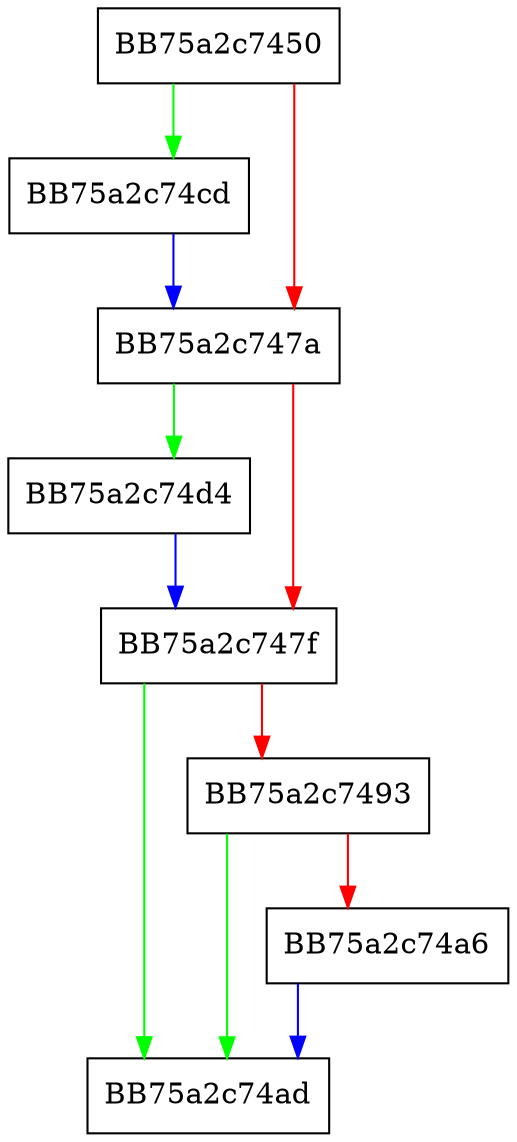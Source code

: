 digraph TestUfsPluginIdByDepth {
  node [shape="box"];
  graph [splines=ortho];
  BB75a2c7450 -> BB75a2c74cd [color="green"];
  BB75a2c7450 -> BB75a2c747a [color="red"];
  BB75a2c747a -> BB75a2c74d4 [color="green"];
  BB75a2c747a -> BB75a2c747f [color="red"];
  BB75a2c747f -> BB75a2c74ad [color="green"];
  BB75a2c747f -> BB75a2c7493 [color="red"];
  BB75a2c7493 -> BB75a2c74ad [color="green"];
  BB75a2c7493 -> BB75a2c74a6 [color="red"];
  BB75a2c74a6 -> BB75a2c74ad [color="blue"];
  BB75a2c74cd -> BB75a2c747a [color="blue"];
  BB75a2c74d4 -> BB75a2c747f [color="blue"];
}